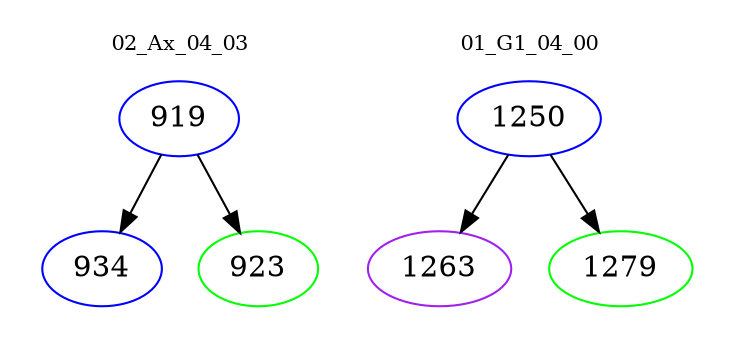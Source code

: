 digraph{
subgraph cluster_0 {
color = white
label = "02_Ax_04_03";
fontsize=10;
T0_919 [label="919", color="blue"]
T0_919 -> T0_934 [color="black"]
T0_934 [label="934", color="blue"]
T0_919 -> T0_923 [color="black"]
T0_923 [label="923", color="green"]
}
subgraph cluster_1 {
color = white
label = "01_G1_04_00";
fontsize=10;
T1_1250 [label="1250", color="blue"]
T1_1250 -> T1_1263 [color="black"]
T1_1263 [label="1263", color="purple"]
T1_1250 -> T1_1279 [color="black"]
T1_1279 [label="1279", color="green"]
}
}
